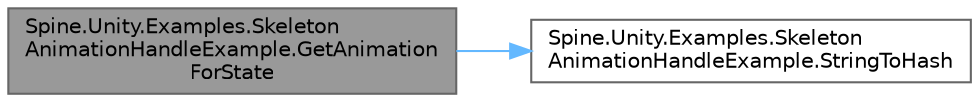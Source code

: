 digraph "Spine.Unity.Examples.SkeletonAnimationHandleExample.GetAnimationForState"
{
 // LATEX_PDF_SIZE
  bgcolor="transparent";
  edge [fontname=Helvetica,fontsize=10,labelfontname=Helvetica,labelfontsize=10];
  node [fontname=Helvetica,fontsize=10,shape=box,height=0.2,width=0.4];
  rankdir="LR";
  Node1 [id="Node000001",label="Spine.Unity.Examples.Skeleton\lAnimationHandleExample.GetAnimation\lForState",height=0.2,width=0.4,color="gray40", fillcolor="grey60", style="filled", fontcolor="black",tooltip="Gets a Spine Animation based on the hash of the state name."];
  Node1 -> Node2 [id="edge1_Node000001_Node000002",color="steelblue1",style="solid",tooltip=" "];
  Node2 [id="Node000002",label="Spine.Unity.Examples.Skeleton\lAnimationHandleExample.StringToHash",height=0.2,width=0.4,color="grey40", fillcolor="white", style="filled",URL="$class_spine_1_1_unity_1_1_examples_1_1_skeleton_animation_handle_example.html#a46491c005f944067cf5829ecf1eabaad",tooltip=" "];
}

